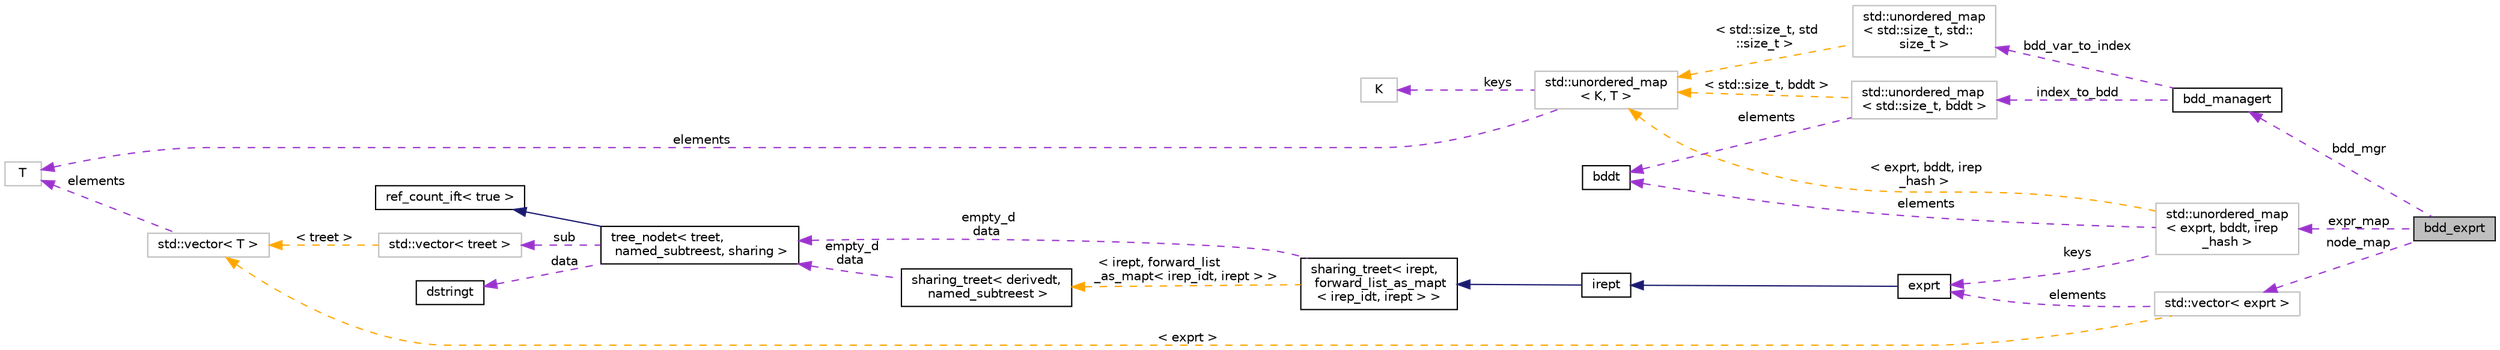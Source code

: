 digraph "bdd_exprt"
{
 // LATEX_PDF_SIZE
  bgcolor="transparent";
  edge [fontname="Helvetica",fontsize="10",labelfontname="Helvetica",labelfontsize="10"];
  node [fontname="Helvetica",fontsize="10",shape=record];
  rankdir="LR";
  Node1 [label="bdd_exprt",height=0.2,width=0.4,color="black", fillcolor="grey75", style="filled", fontcolor="black",tooltip="Conversion between exprt and bbdt This encapsulate a bdd_managert, thus BDDs created with this class ..."];
  Node2 -> Node1 [dir="back",color="darkorchid3",fontsize="10",style="dashed",label=" bdd_mgr" ,fontname="Helvetica"];
  Node2 [label="bdd_managert",height=0.2,width=0.4,color="black",URL="$classbdd__managert.html",tooltip="Manager for BDD creation."];
  Node3 -> Node2 [dir="back",color="darkorchid3",fontsize="10",style="dashed",label=" bdd_var_to_index" ,fontname="Helvetica"];
  Node3 [label="std::unordered_map\l\< std::size_t, std::\lsize_t \>",height=0.2,width=0.4,color="grey75",tooltip=" "];
  Node4 -> Node3 [dir="back",color="orange",fontsize="10",style="dashed",label=" \< std::size_t, std\l::size_t \>" ,fontname="Helvetica"];
  Node4 [label="std::unordered_map\l\< K, T \>",height=0.2,width=0.4,color="grey75",tooltip="STL class."];
  Node5 -> Node4 [dir="back",color="darkorchid3",fontsize="10",style="dashed",label=" keys" ,fontname="Helvetica"];
  Node5 [label="K",height=0.2,width=0.4,color="grey75",tooltip=" "];
  Node6 -> Node4 [dir="back",color="darkorchid3",fontsize="10",style="dashed",label=" elements" ,fontname="Helvetica"];
  Node6 [label="T",height=0.2,width=0.4,color="grey75",tooltip=" "];
  Node7 -> Node2 [dir="back",color="darkorchid3",fontsize="10",style="dashed",label=" index_to_bdd" ,fontname="Helvetica"];
  Node7 [label="std::unordered_map\l\< std::size_t, bddt \>",height=0.2,width=0.4,color="grey75",tooltip=" "];
  Node8 -> Node7 [dir="back",color="darkorchid3",fontsize="10",style="dashed",label=" elements" ,fontname="Helvetica"];
  Node8 [label="bddt",height=0.2,width=0.4,color="black",URL="$classbddt.html",tooltip="Logical operations on BDDs."];
  Node4 -> Node7 [dir="back",color="orange",fontsize="10",style="dashed",label=" \< std::size_t, bddt \>" ,fontname="Helvetica"];
  Node9 -> Node1 [dir="back",color="darkorchid3",fontsize="10",style="dashed",label=" expr_map" ,fontname="Helvetica"];
  Node9 [label="std::unordered_map\l\< exprt, bddt, irep\l_hash \>",height=0.2,width=0.4,color="grey75",tooltip=" "];
  Node8 -> Node9 [dir="back",color="darkorchid3",fontsize="10",style="dashed",label=" elements" ,fontname="Helvetica"];
  Node10 -> Node9 [dir="back",color="darkorchid3",fontsize="10",style="dashed",label=" keys" ,fontname="Helvetica"];
  Node10 [label="exprt",height=0.2,width=0.4,color="black",URL="$classexprt.html",tooltip="Base class for all expressions."];
  Node11 -> Node10 [dir="back",color="midnightblue",fontsize="10",style="solid",fontname="Helvetica"];
  Node11 [label="irept",height=0.2,width=0.4,color="black",URL="$classirept.html",tooltip="There are a large number of kinds of tree structured or tree-like data in CPROVER."];
  Node12 -> Node11 [dir="back",color="midnightblue",fontsize="10",style="solid",fontname="Helvetica"];
  Node12 [label="sharing_treet\< irept,\l forward_list_as_mapt\l\< irep_idt, irept \> \>",height=0.2,width=0.4,color="black",URL="$classsharing__treet.html",tooltip=" "];
  Node13 -> Node12 [dir="back",color="darkorchid3",fontsize="10",style="dashed",label=" empty_d\ndata" ,fontname="Helvetica"];
  Node13 [label="tree_nodet\< treet,\l named_subtreest, sharing \>",height=0.2,width=0.4,color="black",URL="$classtree__nodet.html",tooltip="A node with data in a tree, it contains:"];
  Node14 -> Node13 [dir="back",color="midnightblue",fontsize="10",style="solid",fontname="Helvetica"];
  Node14 [label="ref_count_ift\< true \>",height=0.2,width=0.4,color="black",URL="$structref__count__ift_3_01true_01_4.html",tooltip=" "];
  Node15 -> Node13 [dir="back",color="darkorchid3",fontsize="10",style="dashed",label=" sub" ,fontname="Helvetica"];
  Node15 [label="std::vector\< treet \>",height=0.2,width=0.4,color="grey75",tooltip=" "];
  Node16 -> Node15 [dir="back",color="orange",fontsize="10",style="dashed",label=" \< treet \>" ,fontname="Helvetica"];
  Node16 [label="std::vector\< T \>",height=0.2,width=0.4,color="grey75",tooltip="STL class."];
  Node6 -> Node16 [dir="back",color="darkorchid3",fontsize="10",style="dashed",label=" elements" ,fontname="Helvetica"];
  Node17 -> Node13 [dir="back",color="darkorchid3",fontsize="10",style="dashed",label=" data" ,fontname="Helvetica"];
  Node17 [label="dstringt",height=0.2,width=0.4,color="black",URL="$classdstringt.html",tooltip="dstringt has one field, an unsigned integer no which is an index into a static table of strings."];
  Node18 -> Node12 [dir="back",color="orange",fontsize="10",style="dashed",label=" \< irept, forward_list\l_as_mapt\< irep_idt, irept \> \>" ,fontname="Helvetica"];
  Node18 [label="sharing_treet\< derivedt,\l named_subtreest \>",height=0.2,width=0.4,color="black",URL="$classsharing__treet.html",tooltip="Base class for tree-like data structures with sharing."];
  Node13 -> Node18 [dir="back",color="darkorchid3",fontsize="10",style="dashed",label=" empty_d\ndata" ,fontname="Helvetica"];
  Node4 -> Node9 [dir="back",color="orange",fontsize="10",style="dashed",label=" \< exprt, bddt, irep\l_hash \>" ,fontname="Helvetica"];
  Node19 -> Node1 [dir="back",color="darkorchid3",fontsize="10",style="dashed",label=" node_map" ,fontname="Helvetica"];
  Node19 [label="std::vector\< exprt \>",height=0.2,width=0.4,color="grey75",tooltip=" "];
  Node10 -> Node19 [dir="back",color="darkorchid3",fontsize="10",style="dashed",label=" elements" ,fontname="Helvetica"];
  Node16 -> Node19 [dir="back",color="orange",fontsize="10",style="dashed",label=" \< exprt \>" ,fontname="Helvetica"];
}
